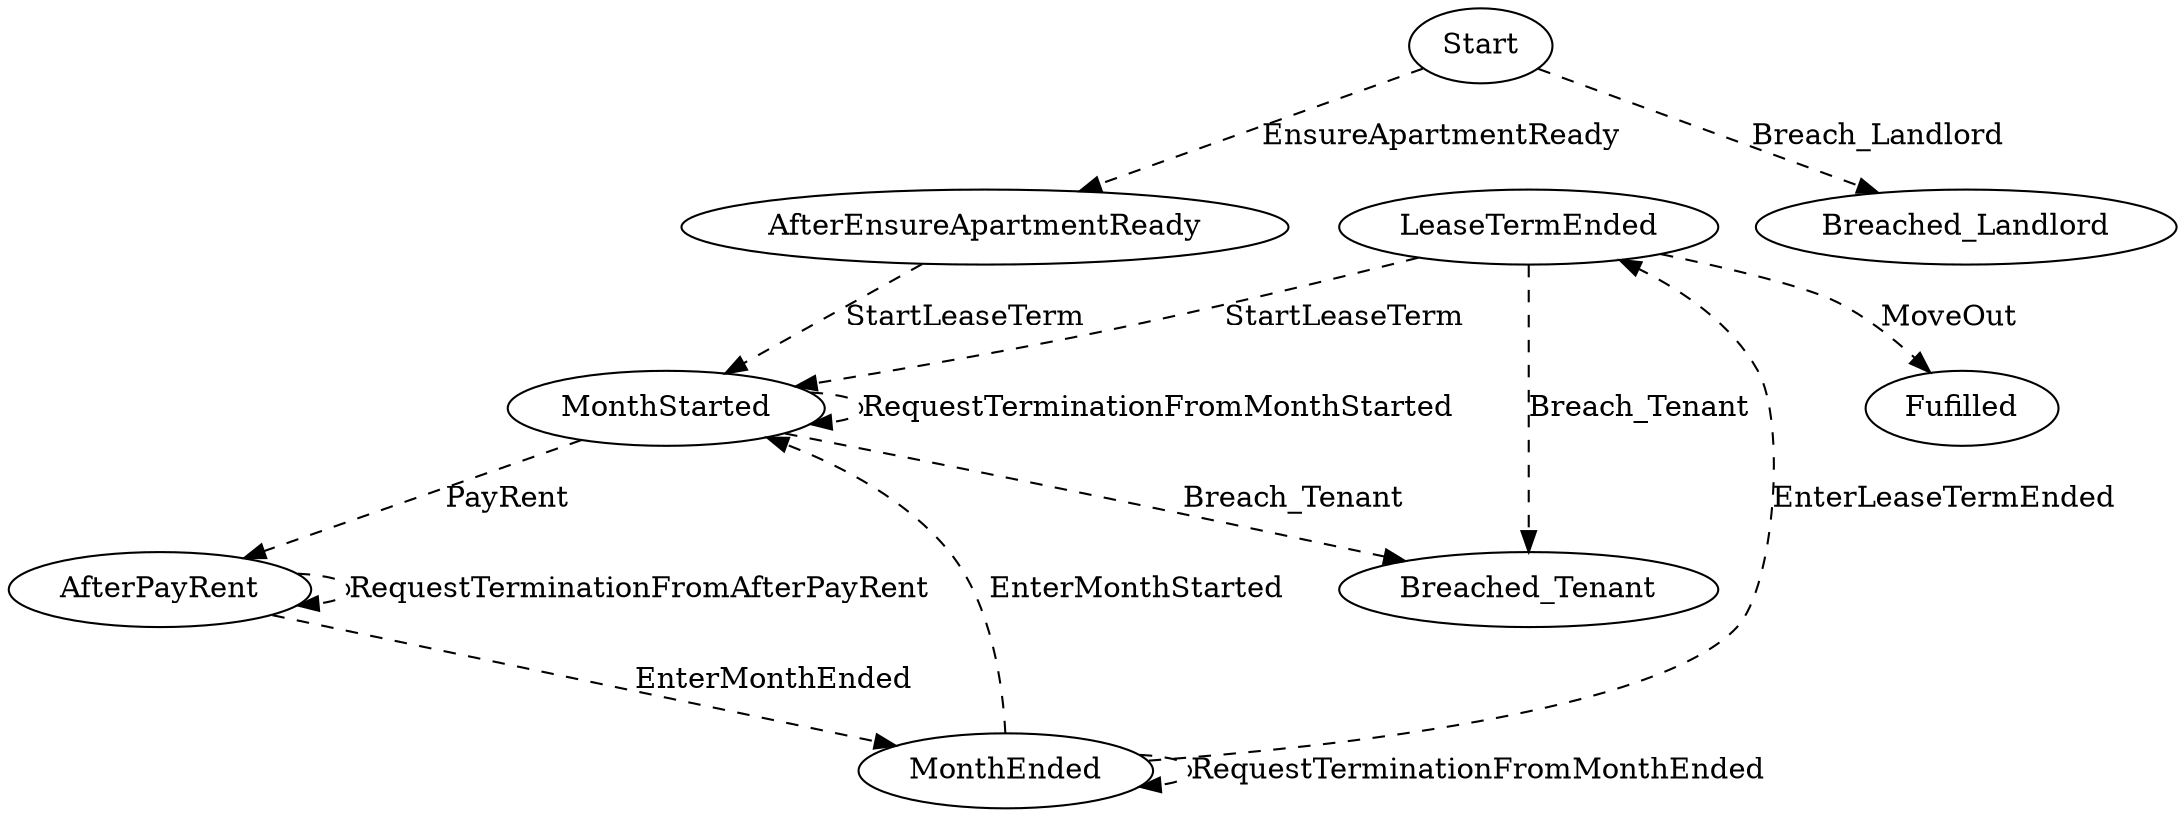 // THIS IS A GENERATED FILE. DO NOT EDIT.

digraph Lease_Hvitved {    
    Fulfilled[label=Fufilled];
    Start[label=Start];
	AfterEnsureApartmentReady[label=AfterEnsureApartmentReady];
	MonthStarted[label=MonthStarted]
        
    
         
    
    
    
    
    Start -> AfterEnsureApartmentReady [style=dashed,label=EnsureApartmentReady];
	Start -> Breached_Landlord [style=dashed,label=Breach_Landlord];
	AfterEnsureApartmentReady -> MonthStarted [style=dashed,label=StartLeaseTerm];
	MonthStarted -> AfterPayRent [style=dashed,label=PayRent];
	MonthStarted -> Breached_Tenant [style=dashed,label=Breach_Tenant];
	AfterPayRent -> MonthEnded [style=dashed,label=EnterMonthEnded];
	MonthEnded -> LeaseTermEnded [style=dashed,label=EnterLeaseTermEnded];
	MonthEnded -> MonthStarted [style=dashed,label=EnterMonthStarted];
	LeaseTermEnded -> Fulfilled [style=dashed,label=MoveOut];
	LeaseTermEnded -> Breached_Tenant [style=dashed,label=Breach_Tenant];
	LeaseTermEnded -> MonthStarted [style=dashed,label=StartLeaseTerm];
	     
    
    MonthStarted -> MonthStarted [style=dashed,label=RequestTerminationFromMonthStarted];
	AfterPayRent -> AfterPayRent [style=dashed,label=RequestTerminationFromAfterPayRent];
	MonthEnded -> MonthEnded [style=dashed,label=RequestTerminationFromMonthEnded];
	   
}